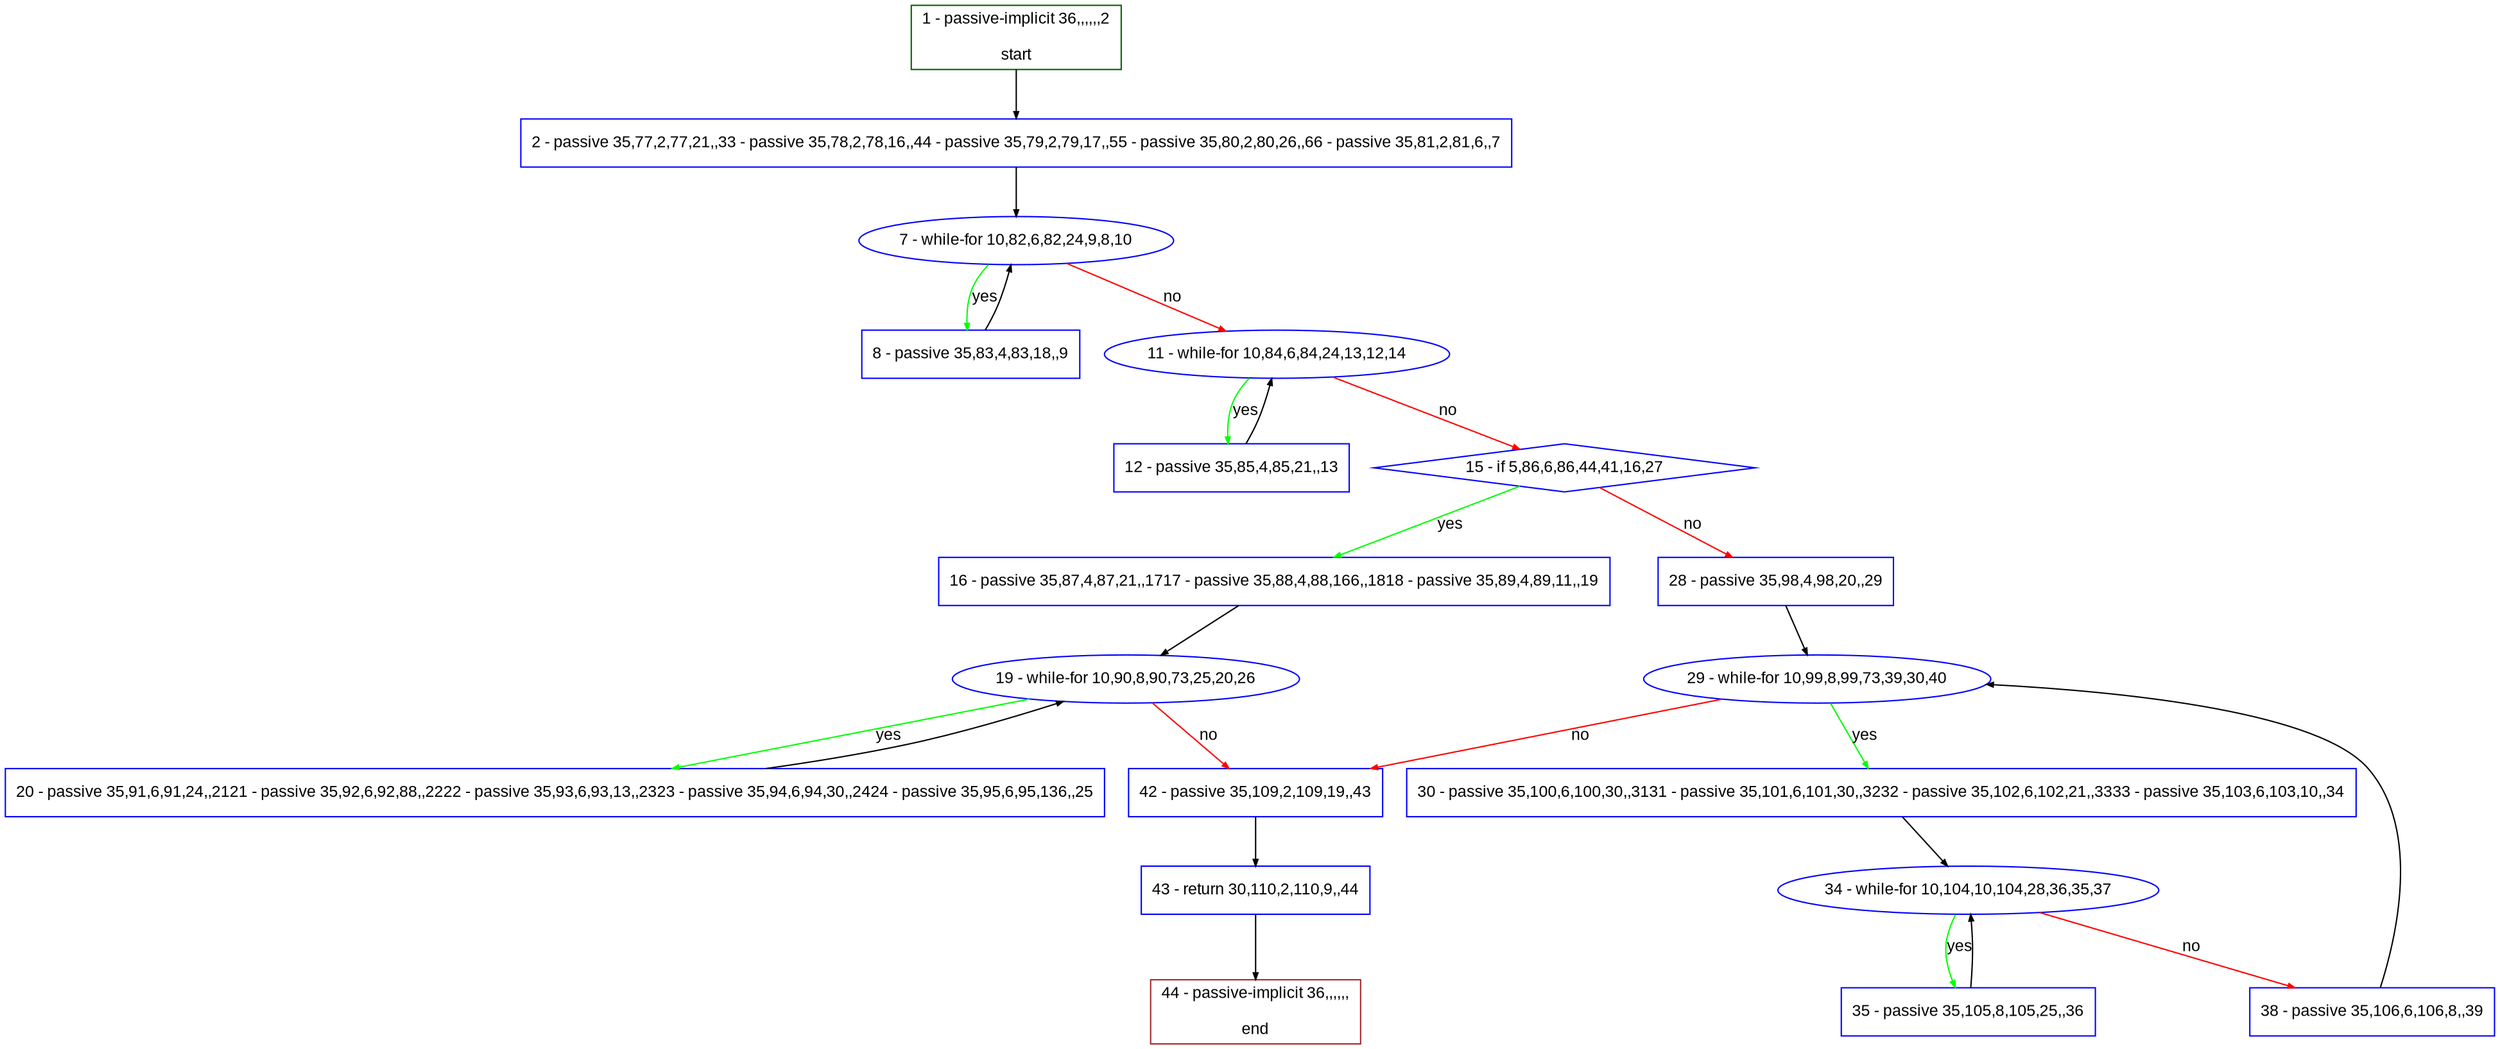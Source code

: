digraph "" {
  graph [pack="true", label="", fontsize="12", packmode="clust", fontname="Arial", fillcolor="#FFFFCC", bgcolor="white", style="rounded,filled", compound="true"];
  node [node_initialized="no", label="", color="grey", fontsize="12", fillcolor="white", fontname="Arial", style="filled", shape="rectangle", compound="true", fixedsize="false"];
  edge [fontcolor="black", arrowhead="normal", arrowtail="none", arrowsize="0.5", ltail="", label="", color="black", fontsize="12", lhead="", fontname="Arial", dir="forward", compound="true"];
  __N1 [label="2 - passive 35,77,2,77,21,,33 - passive 35,78,2,78,16,,44 - passive 35,79,2,79,17,,55 - passive 35,80,2,80,26,,66 - passive 35,81,2,81,6,,7", color="#0000ff", fillcolor="#ffffff", style="filled", shape="box"];
  __N2 [label="1 - passive-implicit 36,,,,,,2\n\nstart", color="#006400", fillcolor="#ffffff", style="filled", shape="box"];
  __N3 [label="7 - while-for 10,82,6,82,24,9,8,10", color="#0000ff", fillcolor="#ffffff", style="filled", shape="oval"];
  __N4 [label="8 - passive 35,83,4,83,18,,9", color="#0000ff", fillcolor="#ffffff", style="filled", shape="box"];
  __N5 [label="11 - while-for 10,84,6,84,24,13,12,14", color="#0000ff", fillcolor="#ffffff", style="filled", shape="oval"];
  __N6 [label="12 - passive 35,85,4,85,21,,13", color="#0000ff", fillcolor="#ffffff", style="filled", shape="box"];
  __N7 [label="15 - if 5,86,6,86,44,41,16,27", color="#0000ff", fillcolor="#ffffff", style="filled", shape="diamond"];
  __N8 [label="16 - passive 35,87,4,87,21,,1717 - passive 35,88,4,88,166,,1818 - passive 35,89,4,89,11,,19", color="#0000ff", fillcolor="#ffffff", style="filled", shape="box"];
  __N9 [label="28 - passive 35,98,4,98,20,,29", color="#0000ff", fillcolor="#ffffff", style="filled", shape="box"];
  __N10 [label="19 - while-for 10,90,8,90,73,25,20,26", color="#0000ff", fillcolor="#ffffff", style="filled", shape="oval"];
  __N11 [label="20 - passive 35,91,6,91,24,,2121 - passive 35,92,6,92,88,,2222 - passive 35,93,6,93,13,,2323 - passive 35,94,6,94,30,,2424 - passive 35,95,6,95,136,,25", color="#0000ff", fillcolor="#ffffff", style="filled", shape="box"];
  __N12 [label="42 - passive 35,109,2,109,19,,43", color="#0000ff", fillcolor="#ffffff", style="filled", shape="box"];
  __N13 [label="29 - while-for 10,99,8,99,73,39,30,40", color="#0000ff", fillcolor="#ffffff", style="filled", shape="oval"];
  __N14 [label="30 - passive 35,100,6,100,30,,3131 - passive 35,101,6,101,30,,3232 - passive 35,102,6,102,21,,3333 - passive 35,103,6,103,10,,34", color="#0000ff", fillcolor="#ffffff", style="filled", shape="box"];
  __N15 [label="34 - while-for 10,104,10,104,28,36,35,37", color="#0000ff", fillcolor="#ffffff", style="filled", shape="oval"];
  __N16 [label="35 - passive 35,105,8,105,25,,36", color="#0000ff", fillcolor="#ffffff", style="filled", shape="box"];
  __N17 [label="38 - passive 35,106,6,106,8,,39", color="#0000ff", fillcolor="#ffffff", style="filled", shape="box"];
  __N18 [label="43 - return 30,110,2,110,9,,44", color="#0000ff", fillcolor="#ffffff", style="filled", shape="box"];
  __N19 [label="44 - passive-implicit 36,,,,,,\n\nend", color="#a52a2a", fillcolor="#ffffff", style="filled", shape="box"];
  __N2 -> __N1 [arrowhead="normal", arrowtail="none", color="#000000", label="", dir="forward"];
  __N1 -> __N3 [arrowhead="normal", arrowtail="none", color="#000000", label="", dir="forward"];
  __N3 -> __N4 [arrowhead="normal", arrowtail="none", color="#00ff00", label="yes", dir="forward"];
  __N4 -> __N3 [arrowhead="normal", arrowtail="none", color="#000000", label="", dir="forward"];
  __N3 -> __N5 [arrowhead="normal", arrowtail="none", color="#ff0000", label="no", dir="forward"];
  __N5 -> __N6 [arrowhead="normal", arrowtail="none", color="#00ff00", label="yes", dir="forward"];
  __N6 -> __N5 [arrowhead="normal", arrowtail="none", color="#000000", label="", dir="forward"];
  __N5 -> __N7 [arrowhead="normal", arrowtail="none", color="#ff0000", label="no", dir="forward"];
  __N7 -> __N8 [arrowhead="normal", arrowtail="none", color="#00ff00", label="yes", dir="forward"];
  __N7 -> __N9 [arrowhead="normal", arrowtail="none", color="#ff0000", label="no", dir="forward"];
  __N8 -> __N10 [arrowhead="normal", arrowtail="none", color="#000000", label="", dir="forward"];
  __N10 -> __N11 [arrowhead="normal", arrowtail="none", color="#00ff00", label="yes", dir="forward"];
  __N11 -> __N10 [arrowhead="normal", arrowtail="none", color="#000000", label="", dir="forward"];
  __N10 -> __N12 [arrowhead="normal", arrowtail="none", color="#ff0000", label="no", dir="forward"];
  __N9 -> __N13 [arrowhead="normal", arrowtail="none", color="#000000", label="", dir="forward"];
  __N13 -> __N14 [arrowhead="normal", arrowtail="none", color="#00ff00", label="yes", dir="forward"];
  __N13 -> __N12 [arrowhead="normal", arrowtail="none", color="#ff0000", label="no", dir="forward"];
  __N14 -> __N15 [arrowhead="normal", arrowtail="none", color="#000000", label="", dir="forward"];
  __N15 -> __N16 [arrowhead="normal", arrowtail="none", color="#00ff00", label="yes", dir="forward"];
  __N16 -> __N15 [arrowhead="normal", arrowtail="none", color="#000000", label="", dir="forward"];
  __N15 -> __N17 [arrowhead="normal", arrowtail="none", color="#ff0000", label="no", dir="forward"];
  __N17 -> __N13 [arrowhead="normal", arrowtail="none", color="#000000", label="", dir="forward"];
  __N12 -> __N18 [arrowhead="normal", arrowtail="none", color="#000000", label="", dir="forward"];
  __N18 -> __N19 [arrowhead="normal", arrowtail="none", color="#000000", label="", dir="forward"];
}
